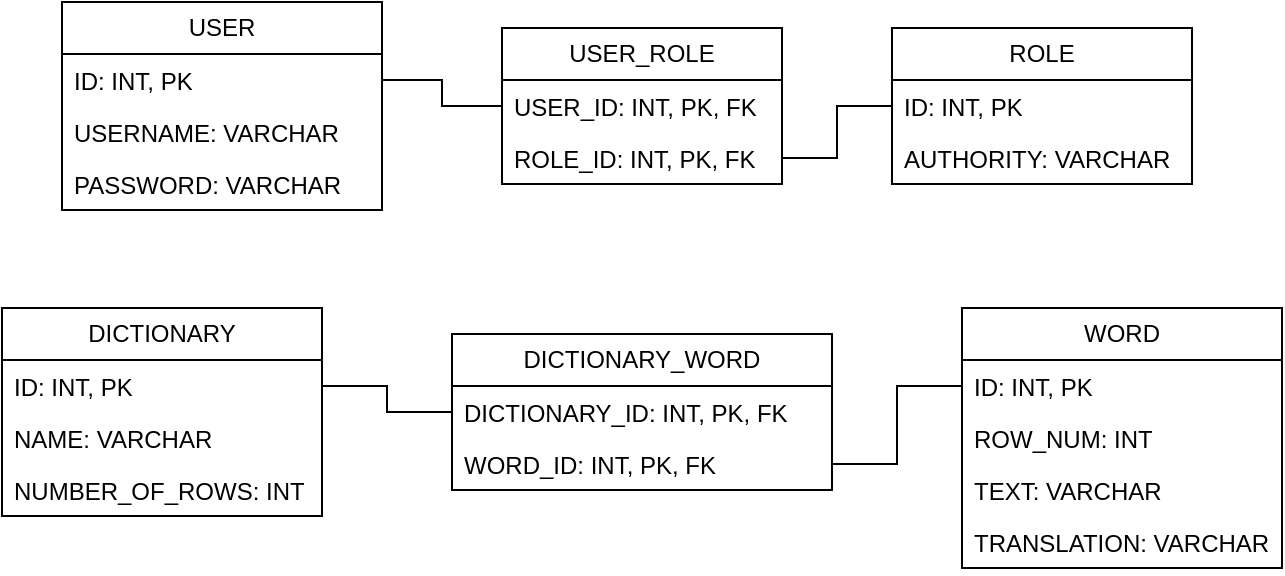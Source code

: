 <mxfile version="22.1.8" type="github">
  <diagram name="Страница — 1" id="OVzh4puq-KHUWEUYOxgW">
    <mxGraphModel dx="819" dy="451" grid="1" gridSize="10" guides="1" tooltips="1" connect="1" arrows="1" fold="1" page="1" pageScale="1" pageWidth="827" pageHeight="1169" math="0" shadow="0">
      <root>
        <mxCell id="0" />
        <mxCell id="1" parent="0" />
        <mxCell id="yURSscK6AkKkAlbgkiGc-2" value="USER" style="swimlane;fontStyle=0;childLayout=stackLayout;horizontal=1;startSize=26;fillColor=none;horizontalStack=0;resizeParent=1;resizeParentMax=0;resizeLast=0;collapsible=1;marginBottom=0;whiteSpace=wrap;html=1;" vertex="1" parent="1">
          <mxGeometry x="110" y="490" width="160" height="104" as="geometry" />
        </mxCell>
        <mxCell id="yURSscK6AkKkAlbgkiGc-3" value="ID: INT, PK" style="text;strokeColor=none;fillColor=none;align=left;verticalAlign=top;spacingLeft=4;spacingRight=4;overflow=hidden;rotatable=0;points=[[0,0.5],[1,0.5]];portConstraint=eastwest;whiteSpace=wrap;html=1;" vertex="1" parent="yURSscK6AkKkAlbgkiGc-2">
          <mxGeometry y="26" width="160" height="26" as="geometry" />
        </mxCell>
        <mxCell id="yURSscK6AkKkAlbgkiGc-4" value="USERNAME: VARCHAR" style="text;strokeColor=none;fillColor=none;align=left;verticalAlign=top;spacingLeft=4;spacingRight=4;overflow=hidden;rotatable=0;points=[[0,0.5],[1,0.5]];portConstraint=eastwest;whiteSpace=wrap;html=1;" vertex="1" parent="yURSscK6AkKkAlbgkiGc-2">
          <mxGeometry y="52" width="160" height="26" as="geometry" />
        </mxCell>
        <mxCell id="yURSscK6AkKkAlbgkiGc-5" value="PASSWORD: VARCHAR" style="text;strokeColor=none;fillColor=none;align=left;verticalAlign=top;spacingLeft=4;spacingRight=4;overflow=hidden;rotatable=0;points=[[0,0.5],[1,0.5]];portConstraint=eastwest;whiteSpace=wrap;html=1;" vertex="1" parent="yURSscK6AkKkAlbgkiGc-2">
          <mxGeometry y="78" width="160" height="26" as="geometry" />
        </mxCell>
        <mxCell id="yURSscK6AkKkAlbgkiGc-6" value="ROLE" style="swimlane;fontStyle=0;childLayout=stackLayout;horizontal=1;startSize=26;fillColor=none;horizontalStack=0;resizeParent=1;resizeParentMax=0;resizeLast=0;collapsible=1;marginBottom=0;whiteSpace=wrap;html=1;" vertex="1" parent="1">
          <mxGeometry x="525" y="503" width="150" height="78" as="geometry" />
        </mxCell>
        <mxCell id="yURSscK6AkKkAlbgkiGc-7" value="ID: INT, PK" style="text;strokeColor=none;fillColor=none;align=left;verticalAlign=top;spacingLeft=4;spacingRight=4;overflow=hidden;rotatable=0;points=[[0,0.5],[1,0.5]];portConstraint=eastwest;whiteSpace=wrap;html=1;" vertex="1" parent="yURSscK6AkKkAlbgkiGc-6">
          <mxGeometry y="26" width="150" height="26" as="geometry" />
        </mxCell>
        <mxCell id="yURSscK6AkKkAlbgkiGc-8" value="AUTHORITY: VARCHAR" style="text;strokeColor=none;fillColor=none;align=left;verticalAlign=top;spacingLeft=4;spacingRight=4;overflow=hidden;rotatable=0;points=[[0,0.5],[1,0.5]];portConstraint=eastwest;whiteSpace=wrap;html=1;" vertex="1" parent="yURSscK6AkKkAlbgkiGc-6">
          <mxGeometry y="52" width="150" height="26" as="geometry" />
        </mxCell>
        <mxCell id="yURSscK6AkKkAlbgkiGc-10" value="USER_ROLE" style="swimlane;fontStyle=0;childLayout=stackLayout;horizontal=1;startSize=26;fillColor=none;horizontalStack=0;resizeParent=1;resizeParentMax=0;resizeLast=0;collapsible=1;marginBottom=0;whiteSpace=wrap;html=1;" vertex="1" parent="1">
          <mxGeometry x="330" y="503" width="140" height="78" as="geometry" />
        </mxCell>
        <mxCell id="yURSscK6AkKkAlbgkiGc-11" value="USER_ID: INT, PK, FK" style="text;strokeColor=none;fillColor=none;align=left;verticalAlign=top;spacingLeft=4;spacingRight=4;overflow=hidden;rotatable=0;points=[[0,0.5],[1,0.5]];portConstraint=eastwest;whiteSpace=wrap;html=1;" vertex="1" parent="yURSscK6AkKkAlbgkiGc-10">
          <mxGeometry y="26" width="140" height="26" as="geometry" />
        </mxCell>
        <mxCell id="yURSscK6AkKkAlbgkiGc-12" value="ROLE_ID: INT, PK, FK" style="text;strokeColor=none;fillColor=none;align=left;verticalAlign=top;spacingLeft=4;spacingRight=4;overflow=hidden;rotatable=0;points=[[0,0.5],[1,0.5]];portConstraint=eastwest;whiteSpace=wrap;html=1;" vertex="1" parent="yURSscK6AkKkAlbgkiGc-10">
          <mxGeometry y="52" width="140" height="26" as="geometry" />
        </mxCell>
        <mxCell id="yURSscK6AkKkAlbgkiGc-14" value="DICTIONARY" style="swimlane;fontStyle=0;childLayout=stackLayout;horizontal=1;startSize=26;fillColor=none;horizontalStack=0;resizeParent=1;resizeParentMax=0;resizeLast=0;collapsible=1;marginBottom=0;whiteSpace=wrap;html=1;" vertex="1" parent="1">
          <mxGeometry x="80" y="643" width="160" height="104" as="geometry" />
        </mxCell>
        <mxCell id="yURSscK6AkKkAlbgkiGc-15" value="ID: INT, PK" style="text;strokeColor=none;fillColor=none;align=left;verticalAlign=top;spacingLeft=4;spacingRight=4;overflow=hidden;rotatable=0;points=[[0,0.5],[1,0.5]];portConstraint=eastwest;whiteSpace=wrap;html=1;" vertex="1" parent="yURSscK6AkKkAlbgkiGc-14">
          <mxGeometry y="26" width="160" height="26" as="geometry" />
        </mxCell>
        <mxCell id="yURSscK6AkKkAlbgkiGc-16" value="NAME: VARCHAR" style="text;strokeColor=none;fillColor=none;align=left;verticalAlign=top;spacingLeft=4;spacingRight=4;overflow=hidden;rotatable=0;points=[[0,0.5],[1,0.5]];portConstraint=eastwest;whiteSpace=wrap;html=1;" vertex="1" parent="yURSscK6AkKkAlbgkiGc-14">
          <mxGeometry y="52" width="160" height="26" as="geometry" />
        </mxCell>
        <mxCell id="yURSscK6AkKkAlbgkiGc-17" value="NUMBER_OF_ROWS: INT" style="text;strokeColor=none;fillColor=none;align=left;verticalAlign=top;spacingLeft=4;spacingRight=4;overflow=hidden;rotatable=0;points=[[0,0.5],[1,0.5]];portConstraint=eastwest;whiteSpace=wrap;html=1;" vertex="1" parent="yURSscK6AkKkAlbgkiGc-14">
          <mxGeometry y="78" width="160" height="26" as="geometry" />
        </mxCell>
        <mxCell id="yURSscK6AkKkAlbgkiGc-18" value="WORD" style="swimlane;fontStyle=0;childLayout=stackLayout;horizontal=1;startSize=26;fillColor=none;horizontalStack=0;resizeParent=1;resizeParentMax=0;resizeLast=0;collapsible=1;marginBottom=0;whiteSpace=wrap;html=1;" vertex="1" parent="1">
          <mxGeometry x="560" y="643" width="160" height="130" as="geometry" />
        </mxCell>
        <mxCell id="yURSscK6AkKkAlbgkiGc-19" value="ID: INT, PK" style="text;strokeColor=none;fillColor=none;align=left;verticalAlign=top;spacingLeft=4;spacingRight=4;overflow=hidden;rotatable=0;points=[[0,0.5],[1,0.5]];portConstraint=eastwest;whiteSpace=wrap;html=1;" vertex="1" parent="yURSscK6AkKkAlbgkiGc-18">
          <mxGeometry y="26" width="160" height="26" as="geometry" />
        </mxCell>
        <mxCell id="yURSscK6AkKkAlbgkiGc-20" value="ROW_NUM: INT" style="text;strokeColor=none;fillColor=none;align=left;verticalAlign=top;spacingLeft=4;spacingRight=4;overflow=hidden;rotatable=0;points=[[0,0.5],[1,0.5]];portConstraint=eastwest;whiteSpace=wrap;html=1;" vertex="1" parent="yURSscK6AkKkAlbgkiGc-18">
          <mxGeometry y="52" width="160" height="26" as="geometry" />
        </mxCell>
        <mxCell id="yURSscK6AkKkAlbgkiGc-21" value="TEXT: VARCHAR" style="text;strokeColor=none;fillColor=none;align=left;verticalAlign=top;spacingLeft=4;spacingRight=4;overflow=hidden;rotatable=0;points=[[0,0.5],[1,0.5]];portConstraint=eastwest;whiteSpace=wrap;html=1;" vertex="1" parent="yURSscK6AkKkAlbgkiGc-18">
          <mxGeometry y="78" width="160" height="26" as="geometry" />
        </mxCell>
        <mxCell id="yURSscK6AkKkAlbgkiGc-22" value="TRANSLATION: VARCHAR" style="text;strokeColor=none;fillColor=none;align=left;verticalAlign=top;spacingLeft=4;spacingRight=4;overflow=hidden;rotatable=0;points=[[0,0.5],[1,0.5]];portConstraint=eastwest;whiteSpace=wrap;html=1;" vertex="1" parent="yURSscK6AkKkAlbgkiGc-18">
          <mxGeometry y="104" width="160" height="26" as="geometry" />
        </mxCell>
        <mxCell id="yURSscK6AkKkAlbgkiGc-24" value="DICTIONARY_WORD" style="swimlane;fontStyle=0;childLayout=stackLayout;horizontal=1;startSize=26;fillColor=none;horizontalStack=0;resizeParent=1;resizeParentMax=0;resizeLast=0;collapsible=1;marginBottom=0;whiteSpace=wrap;html=1;" vertex="1" parent="1">
          <mxGeometry x="305" y="656" width="190" height="78" as="geometry" />
        </mxCell>
        <mxCell id="yURSscK6AkKkAlbgkiGc-25" value="DICTIONARY_ID: INT, PK, FK" style="text;strokeColor=none;fillColor=none;align=left;verticalAlign=top;spacingLeft=4;spacingRight=4;overflow=hidden;rotatable=0;points=[[0,0.5],[1,0.5]];portConstraint=eastwest;whiteSpace=wrap;html=1;" vertex="1" parent="yURSscK6AkKkAlbgkiGc-24">
          <mxGeometry y="26" width="190" height="26" as="geometry" />
        </mxCell>
        <mxCell id="yURSscK6AkKkAlbgkiGc-26" value="WORD_ID: INT, PK, FK" style="text;strokeColor=none;fillColor=none;align=left;verticalAlign=top;spacingLeft=4;spacingRight=4;overflow=hidden;rotatable=0;points=[[0,0.5],[1,0.5]];portConstraint=eastwest;whiteSpace=wrap;html=1;" vertex="1" parent="yURSscK6AkKkAlbgkiGc-24">
          <mxGeometry y="52" width="190" height="26" as="geometry" />
        </mxCell>
        <mxCell id="yURSscK6AkKkAlbgkiGc-33" value="" style="endArrow=none;html=1;edgeStyle=orthogonalEdgeStyle;rounded=0;exitX=1;exitY=0.5;exitDx=0;exitDy=0;entryX=0;entryY=0.5;entryDx=0;entryDy=0;" edge="1" parent="1" source="yURSscK6AkKkAlbgkiGc-3" target="yURSscK6AkKkAlbgkiGc-11">
          <mxGeometry relative="1" as="geometry">
            <mxPoint x="270" y="430" as="sourcePoint" />
            <mxPoint x="430" y="430" as="targetPoint" />
          </mxGeometry>
        </mxCell>
        <mxCell id="yURSscK6AkKkAlbgkiGc-36" value="" style="endArrow=none;html=1;edgeStyle=orthogonalEdgeStyle;rounded=0;exitX=1;exitY=0.5;exitDx=0;exitDy=0;entryX=0;entryY=0.5;entryDx=0;entryDy=0;" edge="1" parent="1" source="yURSscK6AkKkAlbgkiGc-12" target="yURSscK6AkKkAlbgkiGc-7">
          <mxGeometry relative="1" as="geometry">
            <mxPoint x="470" y="450" as="sourcePoint" />
            <mxPoint x="520" y="463" as="targetPoint" />
          </mxGeometry>
        </mxCell>
        <mxCell id="yURSscK6AkKkAlbgkiGc-37" value="" style="endArrow=none;html=1;edgeStyle=orthogonalEdgeStyle;rounded=0;exitX=1;exitY=0.5;exitDx=0;exitDy=0;entryX=0;entryY=0.5;entryDx=0;entryDy=0;" edge="1" parent="1" source="yURSscK6AkKkAlbgkiGc-15" target="yURSscK6AkKkAlbgkiGc-25">
          <mxGeometry relative="1" as="geometry">
            <mxPoint x="310" y="630" as="sourcePoint" />
            <mxPoint x="360" y="643" as="targetPoint" />
          </mxGeometry>
        </mxCell>
        <mxCell id="yURSscK6AkKkAlbgkiGc-38" value="" style="endArrow=none;html=1;edgeStyle=orthogonalEdgeStyle;rounded=0;exitX=1;exitY=0.5;exitDx=0;exitDy=0;entryX=0;entryY=0.5;entryDx=0;entryDy=0;" edge="1" parent="1" source="yURSscK6AkKkAlbgkiGc-26" target="yURSscK6AkKkAlbgkiGc-19">
          <mxGeometry relative="1" as="geometry">
            <mxPoint x="500" y="620" as="sourcePoint" />
            <mxPoint x="550" y="633" as="targetPoint" />
          </mxGeometry>
        </mxCell>
      </root>
    </mxGraphModel>
  </diagram>
</mxfile>
